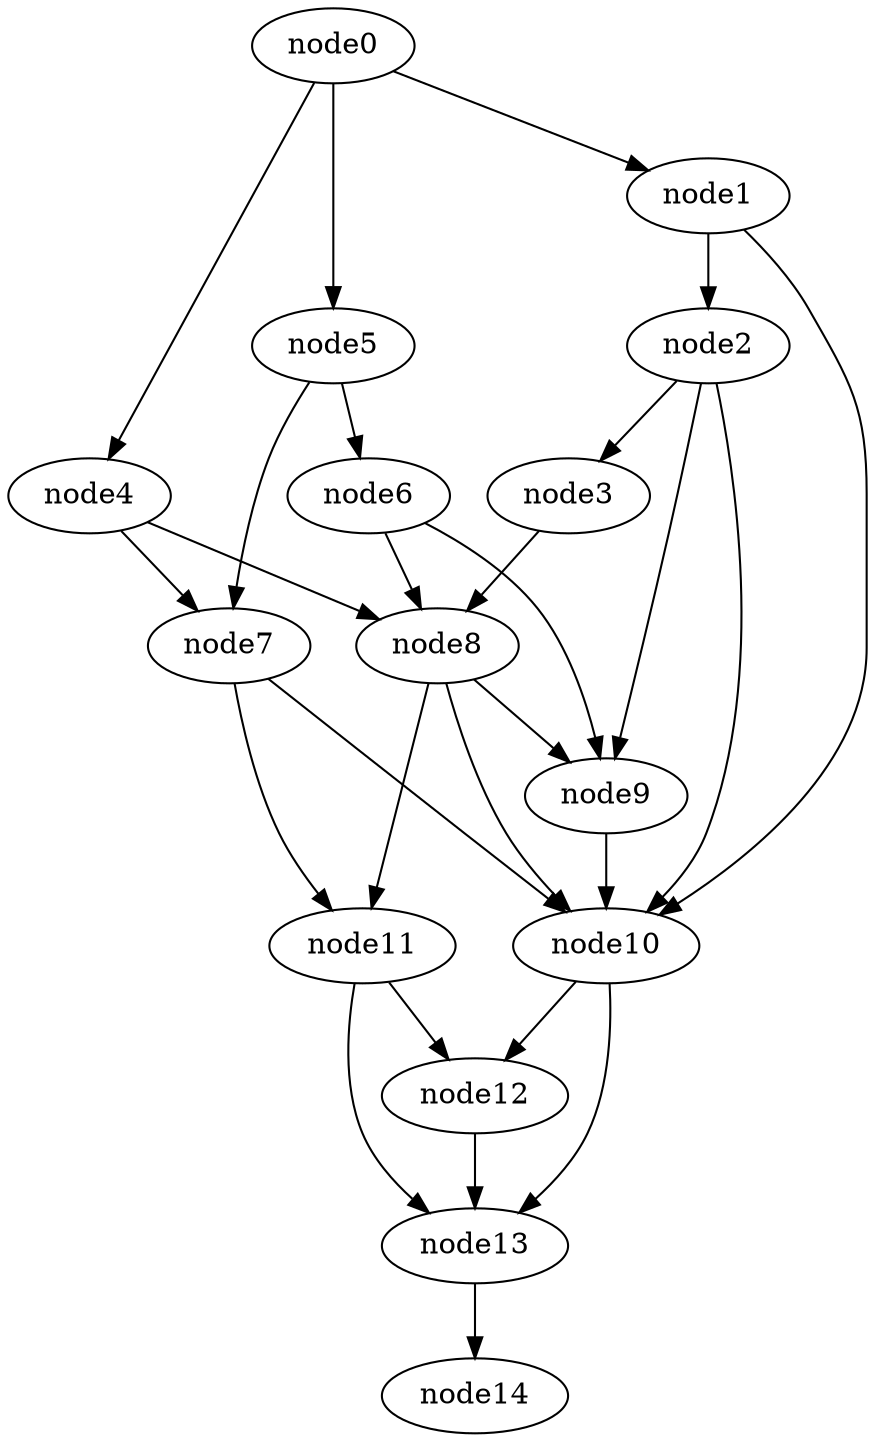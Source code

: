 digraph g{
	node14
	node13 -> node14
	node12 -> node13
	node11 -> node13
	node11 -> node12
	node10 -> node13
	node10 -> node12
	node9 -> node10
	node8 -> node11
	node8 -> node10
	node8 -> node9
	node7 -> node11
	node7 -> node10
	node6 -> node9
	node6 -> node8
	node5 -> node7
	node5 -> node6
	node4 -> node8
	node4 -> node7
	node3 -> node8
	node2 -> node10
	node2 -> node9
	node2 -> node3
	node1 -> node10
	node1 -> node2
	node0 -> node5
	node0 -> node4
	node0 -> node1
}
